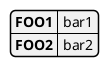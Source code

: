 {
  "sha1": "stcv0sykxwfff73qgjo8q6q6mcfiox0",
  "insertion": {
    "when": "2024-06-04T17:28:45.435Z",
    "url": "https://github.com/plantuml/plantuml/issues/434",
    "user": "plantuml@gmail.com"
  }
}
@startyaml
FOO1: bar1
FOO2: bar2
@endyaml
